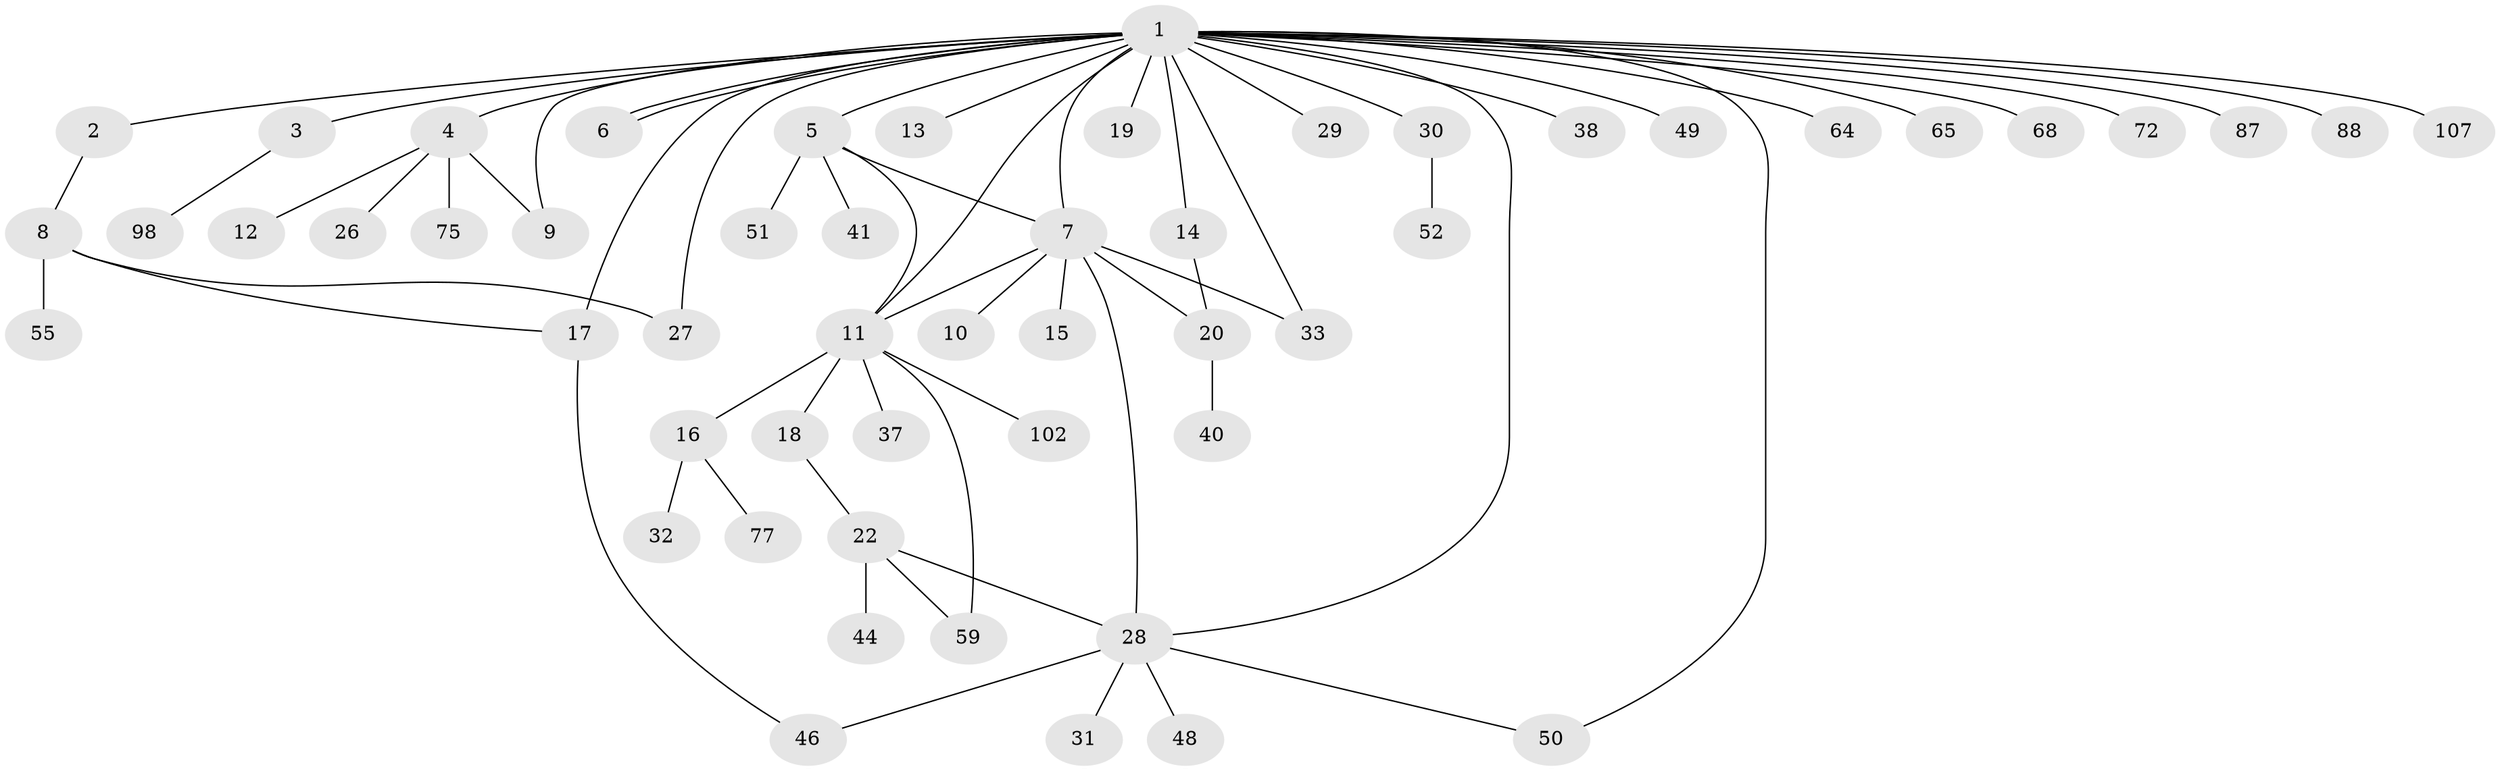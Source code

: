 // original degree distribution, {30: 0.009345794392523364, 2: 0.22429906542056074, 5: 0.028037383177570093, 7: 0.018691588785046728, 3: 0.08411214953271028, 14: 0.009345794392523364, 1: 0.5514018691588785, 8: 0.009345794392523364, 4: 0.04672897196261682, 6: 0.009345794392523364, 9: 0.009345794392523364}
// Generated by graph-tools (version 1.1) at 2025/18/03/04/25 18:18:00]
// undirected, 53 vertices, 66 edges
graph export_dot {
graph [start="1"]
  node [color=gray90,style=filled];
  1;
  2;
  3;
  4;
  5 [super="+103+57+25+39+35+45"];
  6 [super="+23"];
  7 [super="+42+62+100+83+95+36"];
  8 [super="+53+69"];
  9 [super="+34"];
  10;
  11;
  12;
  13;
  14 [super="+86"];
  15;
  16;
  17;
  18 [super="+66"];
  19;
  20 [super="+24+21+61"];
  22 [super="+73+89+74+43"];
  26 [super="+84"];
  27 [super="+78"];
  28 [super="+63+54+56"];
  29;
  30;
  31;
  32;
  33 [super="+105+106"];
  37;
  38;
  40;
  41;
  44;
  46;
  48;
  49;
  50;
  51 [super="+99"];
  52;
  55;
  59;
  64 [super="+104"];
  65;
  68;
  72;
  75;
  77;
  87;
  88;
  98;
  102;
  107;
  1 -- 2;
  1 -- 3;
  1 -- 4;
  1 -- 5 [weight=2];
  1 -- 6;
  1 -- 6;
  1 -- 7;
  1 -- 9 [weight=2];
  1 -- 11;
  1 -- 13;
  1 -- 14;
  1 -- 17;
  1 -- 19;
  1 -- 27;
  1 -- 29;
  1 -- 30;
  1 -- 33;
  1 -- 38;
  1 -- 49;
  1 -- 50;
  1 -- 64;
  1 -- 65;
  1 -- 68;
  1 -- 72;
  1 -- 87;
  1 -- 88;
  1 -- 107;
  1 -- 28;
  2 -- 8;
  3 -- 98;
  4 -- 12;
  4 -- 26;
  4 -- 75;
  4 -- 9;
  5 -- 7 [weight=2];
  5 -- 11;
  5 -- 41;
  5 -- 51;
  7 -- 10;
  7 -- 11;
  7 -- 15;
  7 -- 28;
  7 -- 33;
  7 -- 20;
  8 -- 27;
  8 -- 55;
  8 -- 17;
  11 -- 16;
  11 -- 18;
  11 -- 37;
  11 -- 59;
  11 -- 102;
  14 -- 20 [weight=2];
  16 -- 32;
  16 -- 77;
  17 -- 46;
  18 -- 22 [weight=2];
  20 -- 40;
  22 -- 44;
  22 -- 59;
  22 -- 28;
  28 -- 31;
  28 -- 46;
  28 -- 48;
  28 -- 50;
  30 -- 52;
}
